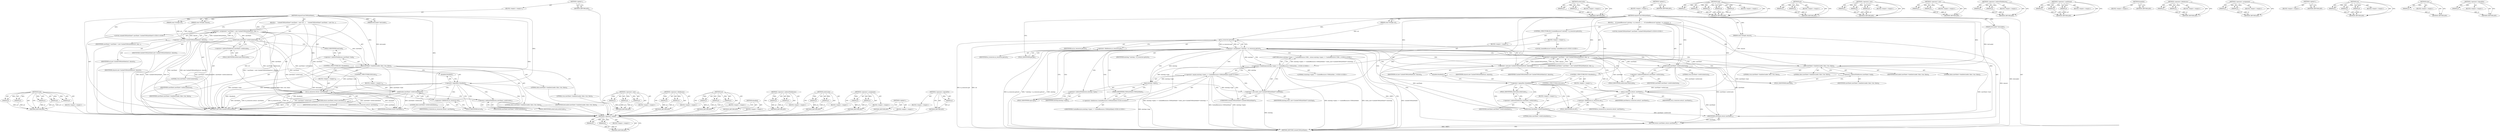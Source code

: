 digraph "&lt;operator&gt;.logicalNot" {
vulnerable_98 [label=<(METHOD,load)>];
vulnerable_99 [label=<(PARAM,p1)>];
vulnerable_100 [label=<(PARAM,p2)>];
vulnerable_101 [label=<(PARAM,p3)>];
vulnerable_102 [label=<(PARAM,p4)>];
vulnerable_103 [label=<(PARAM,p5)>];
vulnerable_104 [label=<(BLOCK,&lt;empty&gt;,&lt;empty&gt;)>];
vulnerable_105 [label=<(METHOD_RETURN,ANY)>];
vulnerable_6 [label=<(METHOD,&lt;global&gt;)<SUB>1</SUB>>];
vulnerable_7 [label=<(BLOCK,&lt;empty&gt;,&lt;empty&gt;)<SUB>1</SUB>>];
vulnerable_8 [label=<(METHOD,requestUserCSSStyleSheet)<SUB>1</SUB>>];
vulnerable_9 [label=<(PARAM,DocLoader* docLoader)<SUB>1</SUB>>];
vulnerable_10 [label=<(PARAM,const String&amp; url)<SUB>1</SUB>>];
vulnerable_11 [label=<(PARAM,const String&amp; charset)<SUB>1</SUB>>];
vulnerable_12 [label=<(BLOCK,{
     CachedCSSStyleSheet* userSheet = new Cac...,{
     CachedCSSStyleSheet* userSheet = new Cac...)<SUB>2</SUB>>];
vulnerable_13 [label="<(LOCAL,CachedCSSStyleSheet* userSheet: CachedCSSStyleSheet*)<SUB>3</SUB>>"];
vulnerable_14 [label=<(&lt;operator&gt;.assignment,* userSheet = new CachedCSSStyleSheet(url, char...)<SUB>3</SUB>>];
vulnerable_15 [label=<(IDENTIFIER,userSheet,* userSheet = new CachedCSSStyleSheet(url, char...)<SUB>3</SUB>>];
vulnerable_16 [label=<(&lt;operator&gt;.new,new CachedCSSStyleSheet(url, charset))<SUB>3</SUB>>];
vulnerable_17 [label=<(IDENTIFIER,CachedCSSStyleSheet,new CachedCSSStyleSheet(url, charset))<SUB>3</SUB>>];
vulnerable_18 [label=<(IDENTIFIER,url,new CachedCSSStyleSheet(url, charset))<SUB>3</SUB>>];
vulnerable_19 [label=<(IDENTIFIER,charset,new CachedCSSStyleSheet(url, charset))<SUB>3</SUB>>];
vulnerable_20 [label=<(setInCache,userSheet-&gt;setInCache(true))<SUB>5</SUB>>];
vulnerable_21 [label=<(&lt;operator&gt;.indirectFieldAccess,userSheet-&gt;setInCache)<SUB>5</SUB>>];
vulnerable_22 [label=<(IDENTIFIER,userSheet,userSheet-&gt;setInCache(true))<SUB>5</SUB>>];
vulnerable_23 [label=<(FIELD_IDENTIFIER,setInCache,setInCache)<SUB>5</SUB>>];
vulnerable_24 [label=<(LITERAL,true,userSheet-&gt;setInCache(true))<SUB>5</SUB>>];
vulnerable_25 [label=<(load,userSheet-&gt;load(docLoader, false, true, false))<SUB>6</SUB>>];
vulnerable_26 [label=<(&lt;operator&gt;.indirectFieldAccess,userSheet-&gt;load)<SUB>6</SUB>>];
vulnerable_27 [label=<(IDENTIFIER,userSheet,userSheet-&gt;load(docLoader, false, true, false))<SUB>6</SUB>>];
vulnerable_28 [label=<(FIELD_IDENTIFIER,load,load)<SUB>6</SUB>>];
vulnerable_29 [label=<(IDENTIFIER,docLoader,userSheet-&gt;load(docLoader, false, true, false))<SUB>6</SUB>>];
vulnerable_30 [label=<(LITERAL,false,userSheet-&gt;load(docLoader, false, true, false))<SUB>6</SUB>>];
vulnerable_31 [label=<(LITERAL,true,userSheet-&gt;load(docLoader, false, true, false))<SUB>6</SUB>>];
vulnerable_32 [label=<(LITERAL,false,userSheet-&gt;load(docLoader, false, true, false))<SUB>6</SUB>>];
vulnerable_33 [label=<(CONTROL_STRUCTURE,IF,if (!disabled()))<SUB>7</SUB>>];
vulnerable_34 [label=<(&lt;operator&gt;.logicalNot,!disabled())<SUB>7</SUB>>];
vulnerable_35 [label=<(disabled,disabled())<SUB>7</SUB>>];
vulnerable_36 [label=<(BLOCK,&lt;empty&gt;,&lt;empty&gt;)<SUB>8</SUB>>];
vulnerable_37 [label=<(set,m_resources.set(url, userSheet))<SUB>8</SUB>>];
vulnerable_38 [label=<(&lt;operator&gt;.fieldAccess,m_resources.set)<SUB>8</SUB>>];
vulnerable_39 [label=<(IDENTIFIER,m_resources,m_resources.set(url, userSheet))<SUB>8</SUB>>];
vulnerable_40 [label=<(FIELD_IDENTIFIER,set,set)<SUB>8</SUB>>];
vulnerable_41 [label=<(IDENTIFIER,url,m_resources.set(url, userSheet))<SUB>8</SUB>>];
vulnerable_42 [label=<(IDENTIFIER,userSheet,m_resources.set(url, userSheet))<SUB>8</SUB>>];
vulnerable_43 [label=<(CONTROL_STRUCTURE,ELSE,else)<SUB>10</SUB>>];
vulnerable_44 [label=<(BLOCK,&lt;empty&gt;,&lt;empty&gt;)<SUB>10</SUB>>];
vulnerable_45 [label=<(setInCache,userSheet-&gt;setInCache(false))<SUB>10</SUB>>];
vulnerable_46 [label=<(&lt;operator&gt;.indirectFieldAccess,userSheet-&gt;setInCache)<SUB>10</SUB>>];
vulnerable_47 [label=<(IDENTIFIER,userSheet,userSheet-&gt;setInCache(false))<SUB>10</SUB>>];
vulnerable_48 [label=<(FIELD_IDENTIFIER,setInCache,setInCache)<SUB>10</SUB>>];
vulnerable_49 [label=<(LITERAL,false,userSheet-&gt;setInCache(false))<SUB>10</SUB>>];
vulnerable_50 [label=<(RETURN,return userSheet;,return userSheet;)<SUB>12</SUB>>];
vulnerable_51 [label=<(IDENTIFIER,userSheet,return userSheet;)<SUB>12</SUB>>];
vulnerable_52 [label=<(METHOD_RETURN,CachedCSSStyleSheet)<SUB>1</SUB>>];
vulnerable_54 [label=<(METHOD_RETURN,ANY)<SUB>1</SUB>>];
vulnerable_82 [label=<(METHOD,&lt;operator&gt;.new)>];
vulnerable_83 [label=<(PARAM,p1)>];
vulnerable_84 [label=<(PARAM,p2)>];
vulnerable_85 [label=<(PARAM,p3)>];
vulnerable_86 [label=<(BLOCK,&lt;empty&gt;,&lt;empty&gt;)>];
vulnerable_87 [label=<(METHOD_RETURN,ANY)>];
vulnerable_119 [label=<(METHOD,&lt;operator&gt;.fieldAccess)>];
vulnerable_120 [label=<(PARAM,p1)>];
vulnerable_121 [label=<(PARAM,p2)>];
vulnerable_122 [label=<(BLOCK,&lt;empty&gt;,&lt;empty&gt;)>];
vulnerable_123 [label=<(METHOD_RETURN,ANY)>];
vulnerable_113 [label=<(METHOD,set)>];
vulnerable_114 [label=<(PARAM,p1)>];
vulnerable_115 [label=<(PARAM,p2)>];
vulnerable_116 [label=<(PARAM,p3)>];
vulnerable_117 [label=<(BLOCK,&lt;empty&gt;,&lt;empty&gt;)>];
vulnerable_118 [label=<(METHOD_RETURN,ANY)>];
vulnerable_110 [label=<(METHOD,disabled)>];
vulnerable_111 [label=<(BLOCK,&lt;empty&gt;,&lt;empty&gt;)>];
vulnerable_112 [label=<(METHOD_RETURN,ANY)>];
vulnerable_93 [label=<(METHOD,&lt;operator&gt;.indirectFieldAccess)>];
vulnerable_94 [label=<(PARAM,p1)>];
vulnerable_95 [label=<(PARAM,p2)>];
vulnerable_96 [label=<(BLOCK,&lt;empty&gt;,&lt;empty&gt;)>];
vulnerable_97 [label=<(METHOD_RETURN,ANY)>];
vulnerable_88 [label=<(METHOD,setInCache)>];
vulnerable_89 [label=<(PARAM,p1)>];
vulnerable_90 [label=<(PARAM,p2)>];
vulnerable_91 [label=<(BLOCK,&lt;empty&gt;,&lt;empty&gt;)>];
vulnerable_92 [label=<(METHOD_RETURN,ANY)>];
vulnerable_77 [label=<(METHOD,&lt;operator&gt;.assignment)>];
vulnerable_78 [label=<(PARAM,p1)>];
vulnerable_79 [label=<(PARAM,p2)>];
vulnerable_80 [label=<(BLOCK,&lt;empty&gt;,&lt;empty&gt;)>];
vulnerable_81 [label=<(METHOD_RETURN,ANY)>];
vulnerable_71 [label=<(METHOD,&lt;global&gt;)<SUB>1</SUB>>];
vulnerable_72 [label=<(BLOCK,&lt;empty&gt;,&lt;empty&gt;)>];
vulnerable_73 [label=<(METHOD_RETURN,ANY)>];
vulnerable_106 [label=<(METHOD,&lt;operator&gt;.logicalNot)>];
vulnerable_107 [label=<(PARAM,p1)>];
vulnerable_108 [label=<(BLOCK,&lt;empty&gt;,&lt;empty&gt;)>];
vulnerable_109 [label=<(METHOD_RETURN,ANY)>];
fixed_127 [label=<(METHOD,&lt;operator&gt;.equals)>];
fixed_128 [label=<(PARAM,p1)>];
fixed_129 [label=<(PARAM,p2)>];
fixed_130 [label=<(BLOCK,&lt;empty&gt;,&lt;empty&gt;)>];
fixed_131 [label=<(METHOD_RETURN,ANY)>];
fixed_152 [label=<(METHOD,setInCache)>];
fixed_153 [label=<(PARAM,p1)>];
fixed_154 [label=<(PARAM,p2)>];
fixed_155 [label=<(BLOCK,&lt;empty&gt;,&lt;empty&gt;)>];
fixed_156 [label=<(METHOD_RETURN,ANY)>];
fixed_6 [label=<(METHOD,&lt;global&gt;)<SUB>1</SUB>>];
fixed_7 [label=<(BLOCK,&lt;empty&gt;,&lt;empty&gt;)<SUB>1</SUB>>];
fixed_8 [label=<(METHOD,requestUserCSSStyleSheet)<SUB>1</SUB>>];
fixed_9 [label=<(PARAM,DocLoader* docLoader)<SUB>1</SUB>>];
fixed_10 [label=<(PARAM,const String&amp; url)<SUB>1</SUB>>];
fixed_11 [label=<(PARAM,const String&amp; charset)<SUB>1</SUB>>];
fixed_12 [label=<(BLOCK,{
    if (CachedResource* existing = m_resource...,{
    if (CachedResource* existing = m_resource...)<SUB>2</SUB>>];
fixed_13 [label=<(CONTROL_STRUCTURE,IF,if (CachedResource* existing = m_resources.get(url)))<SUB>3</SUB>>];
fixed_14 [label=<(BLOCK,&lt;empty&gt;,&lt;empty&gt;)<SUB>3</SUB>>];
fixed_15 [label="<(LOCAL,CachedResource* existing: CachedResource*)<SUB>3</SUB>>"];
fixed_16 [label=<(&lt;operator&gt;.assignment,* existing = m_resources.get(url))<SUB>3</SUB>>];
fixed_17 [label=<(IDENTIFIER,existing,* existing = m_resources.get(url))<SUB>3</SUB>>];
fixed_18 [label=<(get,m_resources.get(url))<SUB>3</SUB>>];
fixed_19 [label=<(&lt;operator&gt;.fieldAccess,m_resources.get)<SUB>3</SUB>>];
fixed_20 [label=<(IDENTIFIER,m_resources,m_resources.get(url))<SUB>3</SUB>>];
fixed_21 [label=<(FIELD_IDENTIFIER,get,get)<SUB>3</SUB>>];
fixed_22 [label=<(IDENTIFIER,url,m_resources.get(url))<SUB>3</SUB>>];
fixed_23 [label=<(BLOCK,&lt;empty&gt;,&lt;empty&gt;)<SUB>4</SUB>>];
fixed_24 [label="<(RETURN,return existing-&gt;type() == CachedResource::CSSS...,return existing-&gt;type() == CachedResource::CSSS...)<SUB>4</SUB>>"];
fixed_25 [label="<(&lt;operator&gt;.conditional,existing-&gt;type() == CachedResource::CSSStyleShe...)<SUB>4</SUB>>"];
fixed_26 [label="<(&lt;operator&gt;.equals,existing-&gt;type() == CachedResource::CSSStyleSheet)<SUB>4</SUB>>"];
fixed_27 [label=<(type,existing-&gt;type())<SUB>4</SUB>>];
fixed_28 [label=<(&lt;operator&gt;.indirectFieldAccess,existing-&gt;type)<SUB>4</SUB>>];
fixed_29 [label=<(IDENTIFIER,existing,existing-&gt;type())<SUB>4</SUB>>];
fixed_30 [label=<(FIELD_IDENTIFIER,type,type)<SUB>4</SUB>>];
fixed_31 [label="<(&lt;operator&gt;.fieldAccess,CachedResource::CSSStyleSheet)<SUB>4</SUB>>"];
fixed_32 [label="<(IDENTIFIER,CachedResource,existing-&gt;type() == CachedResource::CSSStyleSheet)<SUB>4</SUB>>"];
fixed_33 [label=<(FIELD_IDENTIFIER,CSSStyleSheet,CSSStyleSheet)<SUB>4</SUB>>];
fixed_34 [label=<(&lt;operator&gt;.cast,static_cast&lt;CachedCSSStyleSheet*&gt;(existing))<SUB>4</SUB>>];
fixed_35 [label=<(UNKNOWN,CachedCSSStyleSheet*,CachedCSSStyleSheet*)<SUB>4</SUB>>];
fixed_36 [label=<(IDENTIFIER,existing,static_cast&lt;CachedCSSStyleSheet*&gt;(existing))<SUB>4</SUB>>];
fixed_37 [label="<(LITERAL,0,existing-&gt;type() == CachedResource::CSSStyleShe...)<SUB>4</SUB>>"];
fixed_38 [label="<(LOCAL,CachedCSSStyleSheet* userSheet: CachedCSSStyleSheet*)<SUB>6</SUB>>"];
fixed_39 [label=<(&lt;operator&gt;.assignment,* userSheet = new CachedCSSStyleSheet(url, char...)<SUB>6</SUB>>];
fixed_40 [label=<(IDENTIFIER,userSheet,* userSheet = new CachedCSSStyleSheet(url, char...)<SUB>6</SUB>>];
fixed_41 [label=<(&lt;operator&gt;.new,new CachedCSSStyleSheet(url, charset))<SUB>6</SUB>>];
fixed_42 [label=<(IDENTIFIER,CachedCSSStyleSheet,new CachedCSSStyleSheet(url, charset))<SUB>6</SUB>>];
fixed_43 [label=<(IDENTIFIER,url,new CachedCSSStyleSheet(url, charset))<SUB>6</SUB>>];
fixed_44 [label=<(IDENTIFIER,charset,new CachedCSSStyleSheet(url, charset))<SUB>6</SUB>>];
fixed_45 [label=<(setInCache,userSheet-&gt;setInCache(true))<SUB>8</SUB>>];
fixed_46 [label=<(&lt;operator&gt;.indirectFieldAccess,userSheet-&gt;setInCache)<SUB>8</SUB>>];
fixed_47 [label=<(IDENTIFIER,userSheet,userSheet-&gt;setInCache(true))<SUB>8</SUB>>];
fixed_48 [label=<(FIELD_IDENTIFIER,setInCache,setInCache)<SUB>8</SUB>>];
fixed_49 [label=<(LITERAL,true,userSheet-&gt;setInCache(true))<SUB>8</SUB>>];
fixed_50 [label=<(load,userSheet-&gt;load(docLoader, false, true, false))<SUB>9</SUB>>];
fixed_51 [label=<(&lt;operator&gt;.indirectFieldAccess,userSheet-&gt;load)<SUB>9</SUB>>];
fixed_52 [label=<(IDENTIFIER,userSheet,userSheet-&gt;load(docLoader, false, true, false))<SUB>9</SUB>>];
fixed_53 [label=<(FIELD_IDENTIFIER,load,load)<SUB>9</SUB>>];
fixed_54 [label=<(IDENTIFIER,docLoader,userSheet-&gt;load(docLoader, false, true, false))<SUB>9</SUB>>];
fixed_55 [label=<(LITERAL,false,userSheet-&gt;load(docLoader, false, true, false))<SUB>9</SUB>>];
fixed_56 [label=<(LITERAL,true,userSheet-&gt;load(docLoader, false, true, false))<SUB>9</SUB>>];
fixed_57 [label=<(LITERAL,false,userSheet-&gt;load(docLoader, false, true, false))<SUB>9</SUB>>];
fixed_58 [label=<(CONTROL_STRUCTURE,IF,if (!disabled()))<SUB>10</SUB>>];
fixed_59 [label=<(&lt;operator&gt;.logicalNot,!disabled())<SUB>10</SUB>>];
fixed_60 [label=<(disabled,disabled())<SUB>10</SUB>>];
fixed_61 [label=<(BLOCK,&lt;empty&gt;,&lt;empty&gt;)<SUB>11</SUB>>];
fixed_62 [label=<(set,m_resources.set(url, userSheet))<SUB>11</SUB>>];
fixed_63 [label=<(&lt;operator&gt;.fieldAccess,m_resources.set)<SUB>11</SUB>>];
fixed_64 [label=<(IDENTIFIER,m_resources,m_resources.set(url, userSheet))<SUB>11</SUB>>];
fixed_65 [label=<(FIELD_IDENTIFIER,set,set)<SUB>11</SUB>>];
fixed_66 [label=<(IDENTIFIER,url,m_resources.set(url, userSheet))<SUB>11</SUB>>];
fixed_67 [label=<(IDENTIFIER,userSheet,m_resources.set(url, userSheet))<SUB>11</SUB>>];
fixed_68 [label=<(CONTROL_STRUCTURE,ELSE,else)<SUB>13</SUB>>];
fixed_69 [label=<(BLOCK,&lt;empty&gt;,&lt;empty&gt;)<SUB>13</SUB>>];
fixed_70 [label=<(setInCache,userSheet-&gt;setInCache(false))<SUB>13</SUB>>];
fixed_71 [label=<(&lt;operator&gt;.indirectFieldAccess,userSheet-&gt;setInCache)<SUB>13</SUB>>];
fixed_72 [label=<(IDENTIFIER,userSheet,userSheet-&gt;setInCache(false))<SUB>13</SUB>>];
fixed_73 [label=<(FIELD_IDENTIFIER,setInCache,setInCache)<SUB>13</SUB>>];
fixed_74 [label=<(LITERAL,false,userSheet-&gt;setInCache(false))<SUB>13</SUB>>];
fixed_75 [label=<(RETURN,return userSheet;,return userSheet;)<SUB>15</SUB>>];
fixed_76 [label=<(IDENTIFIER,userSheet,return userSheet;)<SUB>15</SUB>>];
fixed_77 [label=<(METHOD_RETURN,CachedCSSStyleSheet)<SUB>1</SUB>>];
fixed_79 [label=<(METHOD_RETURN,ANY)<SUB>1</SUB>>];
fixed_157 [label=<(METHOD,load)>];
fixed_158 [label=<(PARAM,p1)>];
fixed_159 [label=<(PARAM,p2)>];
fixed_160 [label=<(PARAM,p3)>];
fixed_161 [label=<(PARAM,p4)>];
fixed_162 [label=<(PARAM,p5)>];
fixed_163 [label=<(BLOCK,&lt;empty&gt;,&lt;empty&gt;)>];
fixed_164 [label=<(METHOD_RETURN,ANY)>];
fixed_111 [label=<(METHOD,get)>];
fixed_112 [label=<(PARAM,p1)>];
fixed_113 [label=<(PARAM,p2)>];
fixed_114 [label=<(BLOCK,&lt;empty&gt;,&lt;empty&gt;)>];
fixed_115 [label=<(METHOD_RETURN,ANY)>];
fixed_146 [label=<(METHOD,&lt;operator&gt;.new)>];
fixed_147 [label=<(PARAM,p1)>];
fixed_148 [label=<(PARAM,p2)>];
fixed_149 [label=<(PARAM,p3)>];
fixed_150 [label=<(BLOCK,&lt;empty&gt;,&lt;empty&gt;)>];
fixed_151 [label=<(METHOD_RETURN,ANY)>];
fixed_141 [label=<(METHOD,&lt;operator&gt;.cast)>];
fixed_142 [label=<(PARAM,p1)>];
fixed_143 [label=<(PARAM,p2)>];
fixed_144 [label=<(BLOCK,&lt;empty&gt;,&lt;empty&gt;)>];
fixed_145 [label=<(METHOD_RETURN,ANY)>];
fixed_136 [label=<(METHOD,&lt;operator&gt;.indirectFieldAccess)>];
fixed_137 [label=<(PARAM,p1)>];
fixed_138 [label=<(PARAM,p2)>];
fixed_139 [label=<(BLOCK,&lt;empty&gt;,&lt;empty&gt;)>];
fixed_140 [label=<(METHOD_RETURN,ANY)>];
fixed_121 [label=<(METHOD,&lt;operator&gt;.conditional)>];
fixed_122 [label=<(PARAM,p1)>];
fixed_123 [label=<(PARAM,p2)>];
fixed_124 [label=<(PARAM,p3)>];
fixed_125 [label=<(BLOCK,&lt;empty&gt;,&lt;empty&gt;)>];
fixed_126 [label=<(METHOD_RETURN,ANY)>];
fixed_169 [label=<(METHOD,disabled)>];
fixed_170 [label=<(BLOCK,&lt;empty&gt;,&lt;empty&gt;)>];
fixed_171 [label=<(METHOD_RETURN,ANY)>];
fixed_116 [label=<(METHOD,&lt;operator&gt;.fieldAccess)>];
fixed_117 [label=<(PARAM,p1)>];
fixed_118 [label=<(PARAM,p2)>];
fixed_119 [label=<(BLOCK,&lt;empty&gt;,&lt;empty&gt;)>];
fixed_120 [label=<(METHOD_RETURN,ANY)>];
fixed_106 [label=<(METHOD,&lt;operator&gt;.assignment)>];
fixed_107 [label=<(PARAM,p1)>];
fixed_108 [label=<(PARAM,p2)>];
fixed_109 [label=<(BLOCK,&lt;empty&gt;,&lt;empty&gt;)>];
fixed_110 [label=<(METHOD_RETURN,ANY)>];
fixed_100 [label=<(METHOD,&lt;global&gt;)<SUB>1</SUB>>];
fixed_101 [label=<(BLOCK,&lt;empty&gt;,&lt;empty&gt;)>];
fixed_102 [label=<(METHOD_RETURN,ANY)>];
fixed_172 [label=<(METHOD,set)>];
fixed_173 [label=<(PARAM,p1)>];
fixed_174 [label=<(PARAM,p2)>];
fixed_175 [label=<(PARAM,p3)>];
fixed_176 [label=<(BLOCK,&lt;empty&gt;,&lt;empty&gt;)>];
fixed_177 [label=<(METHOD_RETURN,ANY)>];
fixed_132 [label=<(METHOD,type)>];
fixed_133 [label=<(PARAM,p1)>];
fixed_134 [label=<(BLOCK,&lt;empty&gt;,&lt;empty&gt;)>];
fixed_135 [label=<(METHOD_RETURN,ANY)>];
fixed_165 [label=<(METHOD,&lt;operator&gt;.logicalNot)>];
fixed_166 [label=<(PARAM,p1)>];
fixed_167 [label=<(BLOCK,&lt;empty&gt;,&lt;empty&gt;)>];
fixed_168 [label=<(METHOD_RETURN,ANY)>];
vulnerable_98 -> vulnerable_99  [key=0, label="AST: "];
vulnerable_98 -> vulnerable_99  [key=1, label="DDG: "];
vulnerable_98 -> vulnerable_104  [key=0, label="AST: "];
vulnerable_98 -> vulnerable_100  [key=0, label="AST: "];
vulnerable_98 -> vulnerable_100  [key=1, label="DDG: "];
vulnerable_98 -> vulnerable_105  [key=0, label="AST: "];
vulnerable_98 -> vulnerable_105  [key=1, label="CFG: "];
vulnerable_98 -> vulnerable_101  [key=0, label="AST: "];
vulnerable_98 -> vulnerable_101  [key=1, label="DDG: "];
vulnerable_98 -> vulnerable_102  [key=0, label="AST: "];
vulnerable_98 -> vulnerable_102  [key=1, label="DDG: "];
vulnerable_98 -> vulnerable_103  [key=0, label="AST: "];
vulnerable_98 -> vulnerable_103  [key=1, label="DDG: "];
vulnerable_99 -> vulnerable_105  [key=0, label="DDG: p1"];
vulnerable_100 -> vulnerable_105  [key=0, label="DDG: p2"];
vulnerable_101 -> vulnerable_105  [key=0, label="DDG: p3"];
vulnerable_102 -> vulnerable_105  [key=0, label="DDG: p4"];
vulnerable_103 -> vulnerable_105  [key=0, label="DDG: p5"];
vulnerable_104 -> fixed_127  [key=0];
vulnerable_105 -> fixed_127  [key=0];
vulnerable_6 -> vulnerable_7  [key=0, label="AST: "];
vulnerable_6 -> vulnerable_54  [key=0, label="AST: "];
vulnerable_6 -> vulnerable_54  [key=1, label="CFG: "];
vulnerable_7 -> vulnerable_8  [key=0, label="AST: "];
vulnerable_8 -> vulnerable_9  [key=0, label="AST: "];
vulnerable_8 -> vulnerable_9  [key=1, label="DDG: "];
vulnerable_8 -> vulnerable_10  [key=0, label="AST: "];
vulnerable_8 -> vulnerable_10  [key=1, label="DDG: "];
vulnerable_8 -> vulnerable_11  [key=0, label="AST: "];
vulnerable_8 -> vulnerable_11  [key=1, label="DDG: "];
vulnerable_8 -> vulnerable_12  [key=0, label="AST: "];
vulnerable_8 -> vulnerable_52  [key=0, label="AST: "];
vulnerable_8 -> vulnerable_16  [key=0, label="CFG: "];
vulnerable_8 -> vulnerable_16  [key=1, label="DDG: "];
vulnerable_8 -> vulnerable_20  [key=0, label="DDG: "];
vulnerable_8 -> vulnerable_25  [key=0, label="DDG: "];
vulnerable_8 -> vulnerable_51  [key=0, label="DDG: "];
vulnerable_8 -> vulnerable_34  [key=0, label="DDG: "];
vulnerable_8 -> vulnerable_37  [key=0, label="DDG: "];
vulnerable_8 -> vulnerable_45  [key=0, label="DDG: "];
vulnerable_9 -> vulnerable_25  [key=0, label="DDG: docLoader"];
vulnerable_10 -> vulnerable_16  [key=0, label="DDG: url"];
vulnerable_11 -> vulnerable_16  [key=0, label="DDG: charset"];
vulnerable_12 -> vulnerable_13  [key=0, label="AST: "];
vulnerable_12 -> vulnerable_14  [key=0, label="AST: "];
vulnerable_12 -> vulnerable_20  [key=0, label="AST: "];
vulnerable_12 -> vulnerable_25  [key=0, label="AST: "];
vulnerable_12 -> vulnerable_33  [key=0, label="AST: "];
vulnerable_12 -> vulnerable_50  [key=0, label="AST: "];
vulnerable_13 -> fixed_127  [key=0];
vulnerable_14 -> vulnerable_15  [key=0, label="AST: "];
vulnerable_14 -> vulnerable_16  [key=0, label="AST: "];
vulnerable_14 -> vulnerable_23  [key=0, label="CFG: "];
vulnerable_14 -> vulnerable_52  [key=0, label="DDG: userSheet"];
vulnerable_14 -> vulnerable_52  [key=1, label="DDG: new CachedCSSStyleSheet(url, charset)"];
vulnerable_14 -> vulnerable_52  [key=2, label="DDG: * userSheet = new CachedCSSStyleSheet(url, charset)"];
vulnerable_14 -> vulnerable_20  [key=0, label="DDG: userSheet"];
vulnerable_14 -> vulnerable_25  [key=0, label="DDG: userSheet"];
vulnerable_14 -> vulnerable_51  [key=0, label="DDG: userSheet"];
vulnerable_14 -> vulnerable_37  [key=0, label="DDG: userSheet"];
vulnerable_14 -> vulnerable_45  [key=0, label="DDG: userSheet"];
vulnerable_15 -> fixed_127  [key=0];
vulnerable_16 -> vulnerable_17  [key=0, label="AST: "];
vulnerable_16 -> vulnerable_18  [key=0, label="AST: "];
vulnerable_16 -> vulnerable_19  [key=0, label="AST: "];
vulnerable_16 -> vulnerable_14  [key=0, label="CFG: "];
vulnerable_16 -> vulnerable_14  [key=1, label="DDG: CachedCSSStyleSheet"];
vulnerable_16 -> vulnerable_14  [key=2, label="DDG: url"];
vulnerable_16 -> vulnerable_14  [key=3, label="DDG: charset"];
vulnerable_16 -> vulnerable_52  [key=0, label="DDG: url"];
vulnerable_16 -> vulnerable_52  [key=1, label="DDG: charset"];
vulnerable_16 -> vulnerable_52  [key=2, label="DDG: CachedCSSStyleSheet"];
vulnerable_16 -> vulnerable_37  [key=0, label="DDG: url"];
vulnerable_17 -> fixed_127  [key=0];
vulnerable_18 -> fixed_127  [key=0];
vulnerable_19 -> fixed_127  [key=0];
vulnerable_20 -> vulnerable_21  [key=0, label="AST: "];
vulnerable_20 -> vulnerable_24  [key=0, label="AST: "];
vulnerable_20 -> vulnerable_28  [key=0, label="CFG: "];
vulnerable_20 -> vulnerable_52  [key=0, label="DDG: userSheet-&gt;setInCache"];
vulnerable_20 -> vulnerable_52  [key=1, label="DDG: userSheet-&gt;setInCache(true)"];
vulnerable_20 -> vulnerable_51  [key=0, label="DDG: userSheet-&gt;setInCache"];
vulnerable_20 -> vulnerable_37  [key=0, label="DDG: userSheet-&gt;setInCache"];
vulnerable_20 -> vulnerable_45  [key=0, label="DDG: userSheet-&gt;setInCache"];
vulnerable_21 -> vulnerable_22  [key=0, label="AST: "];
vulnerable_21 -> vulnerable_23  [key=0, label="AST: "];
vulnerable_21 -> vulnerable_20  [key=0, label="CFG: "];
vulnerable_22 -> fixed_127  [key=0];
vulnerable_23 -> vulnerable_21  [key=0, label="CFG: "];
vulnerable_24 -> fixed_127  [key=0];
vulnerable_25 -> vulnerable_26  [key=0, label="AST: "];
vulnerable_25 -> vulnerable_29  [key=0, label="AST: "];
vulnerable_25 -> vulnerable_30  [key=0, label="AST: "];
vulnerable_25 -> vulnerable_31  [key=0, label="AST: "];
vulnerable_25 -> vulnerable_32  [key=0, label="AST: "];
vulnerable_25 -> vulnerable_35  [key=0, label="CFG: "];
vulnerable_25 -> vulnerable_52  [key=0, label="DDG: userSheet-&gt;load"];
vulnerable_25 -> vulnerable_52  [key=1, label="DDG: docLoader"];
vulnerable_25 -> vulnerable_52  [key=2, label="DDG: userSheet-&gt;load(docLoader, false, true, false)"];
vulnerable_25 -> vulnerable_51  [key=0, label="DDG: userSheet-&gt;load"];
vulnerable_25 -> vulnerable_37  [key=0, label="DDG: userSheet-&gt;load"];
vulnerable_26 -> vulnerable_27  [key=0, label="AST: "];
vulnerable_26 -> vulnerable_28  [key=0, label="AST: "];
vulnerable_26 -> vulnerable_25  [key=0, label="CFG: "];
vulnerable_27 -> fixed_127  [key=0];
vulnerable_28 -> vulnerable_26  [key=0, label="CFG: "];
vulnerable_29 -> fixed_127  [key=0];
vulnerable_30 -> fixed_127  [key=0];
vulnerable_31 -> fixed_127  [key=0];
vulnerable_32 -> fixed_127  [key=0];
vulnerable_33 -> vulnerable_34  [key=0, label="AST: "];
vulnerable_33 -> vulnerable_36  [key=0, label="AST: "];
vulnerable_33 -> vulnerable_43  [key=0, label="AST: "];
vulnerable_34 -> vulnerable_35  [key=0, label="AST: "];
vulnerable_34 -> vulnerable_40  [key=0, label="CFG: "];
vulnerable_34 -> vulnerable_40  [key=1, label="CDG: "];
vulnerable_34 -> vulnerable_48  [key=0, label="CFG: "];
vulnerable_34 -> vulnerable_48  [key=1, label="CDG: "];
vulnerable_34 -> vulnerable_52  [key=0, label="DDG: disabled()"];
vulnerable_34 -> vulnerable_52  [key=1, label="DDG: !disabled()"];
vulnerable_34 -> vulnerable_38  [key=0, label="CDG: "];
vulnerable_34 -> vulnerable_45  [key=0, label="CDG: "];
vulnerable_34 -> vulnerable_37  [key=0, label="CDG: "];
vulnerable_34 -> vulnerable_46  [key=0, label="CDG: "];
vulnerable_35 -> vulnerable_34  [key=0, label="CFG: "];
vulnerable_36 -> vulnerable_37  [key=0, label="AST: "];
vulnerable_37 -> vulnerable_38  [key=0, label="AST: "];
vulnerable_37 -> vulnerable_41  [key=0, label="AST: "];
vulnerable_37 -> vulnerable_42  [key=0, label="AST: "];
vulnerable_37 -> vulnerable_50  [key=0, label="CFG: "];
vulnerable_37 -> vulnerable_52  [key=0, label="DDG: m_resources.set"];
vulnerable_37 -> vulnerable_52  [key=1, label="DDG: url"];
vulnerable_37 -> vulnerable_52  [key=2, label="DDG: userSheet"];
vulnerable_37 -> vulnerable_52  [key=3, label="DDG: m_resources.set(url, userSheet)"];
vulnerable_37 -> vulnerable_51  [key=0, label="DDG: userSheet"];
vulnerable_38 -> vulnerable_39  [key=0, label="AST: "];
vulnerable_38 -> vulnerable_40  [key=0, label="AST: "];
vulnerable_38 -> vulnerable_37  [key=0, label="CFG: "];
vulnerable_39 -> fixed_127  [key=0];
vulnerable_40 -> vulnerable_38  [key=0, label="CFG: "];
vulnerable_41 -> fixed_127  [key=0];
vulnerable_42 -> fixed_127  [key=0];
vulnerable_43 -> vulnerable_44  [key=0, label="AST: "];
vulnerable_44 -> vulnerable_45  [key=0, label="AST: "];
vulnerable_45 -> vulnerable_46  [key=0, label="AST: "];
vulnerable_45 -> vulnerable_49  [key=0, label="AST: "];
vulnerable_45 -> vulnerable_50  [key=0, label="CFG: "];
vulnerable_45 -> vulnerable_52  [key=0, label="DDG: userSheet-&gt;setInCache"];
vulnerable_45 -> vulnerable_52  [key=1, label="DDG: userSheet-&gt;setInCache(false)"];
vulnerable_45 -> vulnerable_51  [key=0, label="DDG: userSheet-&gt;setInCache"];
vulnerable_46 -> vulnerable_47  [key=0, label="AST: "];
vulnerable_46 -> vulnerable_48  [key=0, label="AST: "];
vulnerable_46 -> vulnerable_45  [key=0, label="CFG: "];
vulnerable_47 -> fixed_127  [key=0];
vulnerable_48 -> vulnerable_46  [key=0, label="CFG: "];
vulnerable_49 -> fixed_127  [key=0];
vulnerable_50 -> vulnerable_51  [key=0, label="AST: "];
vulnerable_50 -> vulnerable_52  [key=0, label="CFG: "];
vulnerable_50 -> vulnerable_52  [key=1, label="DDG: &lt;RET&gt;"];
vulnerable_51 -> vulnerable_50  [key=0, label="DDG: userSheet"];
vulnerable_52 -> fixed_127  [key=0];
vulnerable_54 -> fixed_127  [key=0];
vulnerable_82 -> vulnerable_83  [key=0, label="AST: "];
vulnerable_82 -> vulnerable_83  [key=1, label="DDG: "];
vulnerable_82 -> vulnerable_86  [key=0, label="AST: "];
vulnerable_82 -> vulnerable_84  [key=0, label="AST: "];
vulnerable_82 -> vulnerable_84  [key=1, label="DDG: "];
vulnerable_82 -> vulnerable_87  [key=0, label="AST: "];
vulnerable_82 -> vulnerable_87  [key=1, label="CFG: "];
vulnerable_82 -> vulnerable_85  [key=0, label="AST: "];
vulnerable_82 -> vulnerable_85  [key=1, label="DDG: "];
vulnerable_83 -> vulnerable_87  [key=0, label="DDG: p1"];
vulnerable_84 -> vulnerable_87  [key=0, label="DDG: p2"];
vulnerable_85 -> vulnerable_87  [key=0, label="DDG: p3"];
vulnerable_86 -> fixed_127  [key=0];
vulnerable_87 -> fixed_127  [key=0];
vulnerable_119 -> vulnerable_120  [key=0, label="AST: "];
vulnerable_119 -> vulnerable_120  [key=1, label="DDG: "];
vulnerable_119 -> vulnerable_122  [key=0, label="AST: "];
vulnerable_119 -> vulnerable_121  [key=0, label="AST: "];
vulnerable_119 -> vulnerable_121  [key=1, label="DDG: "];
vulnerable_119 -> vulnerable_123  [key=0, label="AST: "];
vulnerable_119 -> vulnerable_123  [key=1, label="CFG: "];
vulnerable_120 -> vulnerable_123  [key=0, label="DDG: p1"];
vulnerable_121 -> vulnerable_123  [key=0, label="DDG: p2"];
vulnerable_122 -> fixed_127  [key=0];
vulnerable_123 -> fixed_127  [key=0];
vulnerable_113 -> vulnerable_114  [key=0, label="AST: "];
vulnerable_113 -> vulnerable_114  [key=1, label="DDG: "];
vulnerable_113 -> vulnerable_117  [key=0, label="AST: "];
vulnerable_113 -> vulnerable_115  [key=0, label="AST: "];
vulnerable_113 -> vulnerable_115  [key=1, label="DDG: "];
vulnerable_113 -> vulnerable_118  [key=0, label="AST: "];
vulnerable_113 -> vulnerable_118  [key=1, label="CFG: "];
vulnerable_113 -> vulnerable_116  [key=0, label="AST: "];
vulnerable_113 -> vulnerable_116  [key=1, label="DDG: "];
vulnerable_114 -> vulnerable_118  [key=0, label="DDG: p1"];
vulnerable_115 -> vulnerable_118  [key=0, label="DDG: p2"];
vulnerable_116 -> vulnerable_118  [key=0, label="DDG: p3"];
vulnerable_117 -> fixed_127  [key=0];
vulnerable_118 -> fixed_127  [key=0];
vulnerable_110 -> vulnerable_111  [key=0, label="AST: "];
vulnerable_110 -> vulnerable_112  [key=0, label="AST: "];
vulnerable_110 -> vulnerable_112  [key=1, label="CFG: "];
vulnerable_111 -> fixed_127  [key=0];
vulnerable_112 -> fixed_127  [key=0];
vulnerable_93 -> vulnerable_94  [key=0, label="AST: "];
vulnerable_93 -> vulnerable_94  [key=1, label="DDG: "];
vulnerable_93 -> vulnerable_96  [key=0, label="AST: "];
vulnerable_93 -> vulnerable_95  [key=0, label="AST: "];
vulnerable_93 -> vulnerable_95  [key=1, label="DDG: "];
vulnerable_93 -> vulnerable_97  [key=0, label="AST: "];
vulnerable_93 -> vulnerable_97  [key=1, label="CFG: "];
vulnerable_94 -> vulnerable_97  [key=0, label="DDG: p1"];
vulnerable_95 -> vulnerable_97  [key=0, label="DDG: p2"];
vulnerable_96 -> fixed_127  [key=0];
vulnerable_97 -> fixed_127  [key=0];
vulnerable_88 -> vulnerable_89  [key=0, label="AST: "];
vulnerable_88 -> vulnerable_89  [key=1, label="DDG: "];
vulnerable_88 -> vulnerable_91  [key=0, label="AST: "];
vulnerable_88 -> vulnerable_90  [key=0, label="AST: "];
vulnerable_88 -> vulnerable_90  [key=1, label="DDG: "];
vulnerable_88 -> vulnerable_92  [key=0, label="AST: "];
vulnerable_88 -> vulnerable_92  [key=1, label="CFG: "];
vulnerable_89 -> vulnerable_92  [key=0, label="DDG: p1"];
vulnerable_90 -> vulnerable_92  [key=0, label="DDG: p2"];
vulnerable_91 -> fixed_127  [key=0];
vulnerable_92 -> fixed_127  [key=0];
vulnerable_77 -> vulnerable_78  [key=0, label="AST: "];
vulnerable_77 -> vulnerable_78  [key=1, label="DDG: "];
vulnerable_77 -> vulnerable_80  [key=0, label="AST: "];
vulnerable_77 -> vulnerable_79  [key=0, label="AST: "];
vulnerable_77 -> vulnerable_79  [key=1, label="DDG: "];
vulnerable_77 -> vulnerable_81  [key=0, label="AST: "];
vulnerable_77 -> vulnerable_81  [key=1, label="CFG: "];
vulnerable_78 -> vulnerable_81  [key=0, label="DDG: p1"];
vulnerable_79 -> vulnerable_81  [key=0, label="DDG: p2"];
vulnerable_80 -> fixed_127  [key=0];
vulnerable_81 -> fixed_127  [key=0];
vulnerable_71 -> vulnerable_72  [key=0, label="AST: "];
vulnerable_71 -> vulnerable_73  [key=0, label="AST: "];
vulnerable_71 -> vulnerable_73  [key=1, label="CFG: "];
vulnerable_72 -> fixed_127  [key=0];
vulnerable_73 -> fixed_127  [key=0];
vulnerable_106 -> vulnerable_107  [key=0, label="AST: "];
vulnerable_106 -> vulnerable_107  [key=1, label="DDG: "];
vulnerable_106 -> vulnerable_108  [key=0, label="AST: "];
vulnerable_106 -> vulnerable_109  [key=0, label="AST: "];
vulnerable_106 -> vulnerable_109  [key=1, label="CFG: "];
vulnerable_107 -> vulnerable_109  [key=0, label="DDG: p1"];
vulnerable_108 -> fixed_127  [key=0];
vulnerable_109 -> fixed_127  [key=0];
fixed_127 -> fixed_128  [key=0, label="AST: "];
fixed_127 -> fixed_128  [key=1, label="DDG: "];
fixed_127 -> fixed_130  [key=0, label="AST: "];
fixed_127 -> fixed_129  [key=0, label="AST: "];
fixed_127 -> fixed_129  [key=1, label="DDG: "];
fixed_127 -> fixed_131  [key=0, label="AST: "];
fixed_127 -> fixed_131  [key=1, label="CFG: "];
fixed_128 -> fixed_131  [key=0, label="DDG: p1"];
fixed_129 -> fixed_131  [key=0, label="DDG: p2"];
fixed_152 -> fixed_153  [key=0, label="AST: "];
fixed_152 -> fixed_153  [key=1, label="DDG: "];
fixed_152 -> fixed_155  [key=0, label="AST: "];
fixed_152 -> fixed_154  [key=0, label="AST: "];
fixed_152 -> fixed_154  [key=1, label="DDG: "];
fixed_152 -> fixed_156  [key=0, label="AST: "];
fixed_152 -> fixed_156  [key=1, label="CFG: "];
fixed_153 -> fixed_156  [key=0, label="DDG: p1"];
fixed_154 -> fixed_156  [key=0, label="DDG: p2"];
fixed_6 -> fixed_7  [key=0, label="AST: "];
fixed_6 -> fixed_79  [key=0, label="AST: "];
fixed_6 -> fixed_79  [key=1, label="CFG: "];
fixed_7 -> fixed_8  [key=0, label="AST: "];
fixed_8 -> fixed_9  [key=0, label="AST: "];
fixed_8 -> fixed_9  [key=1, label="DDG: "];
fixed_8 -> fixed_10  [key=0, label="AST: "];
fixed_8 -> fixed_10  [key=1, label="DDG: "];
fixed_8 -> fixed_11  [key=0, label="AST: "];
fixed_8 -> fixed_11  [key=1, label="DDG: "];
fixed_8 -> fixed_12  [key=0, label="AST: "];
fixed_8 -> fixed_77  [key=0, label="AST: "];
fixed_8 -> fixed_21  [key=0, label="CFG: "];
fixed_8 -> fixed_45  [key=0, label="DDG: "];
fixed_8 -> fixed_50  [key=0, label="DDG: "];
fixed_8 -> fixed_76  [key=0, label="DDG: "];
fixed_8 -> fixed_41  [key=0, label="DDG: "];
fixed_8 -> fixed_59  [key=0, label="DDG: "];
fixed_8 -> fixed_25  [key=0, label="DDG: "];
fixed_8 -> fixed_62  [key=0, label="DDG: "];
fixed_8 -> fixed_18  [key=0, label="DDG: "];
fixed_8 -> fixed_70  [key=0, label="DDG: "];
fixed_8 -> fixed_34  [key=0, label="DDG: "];
fixed_9 -> fixed_77  [key=0, label="DDG: docLoader"];
fixed_9 -> fixed_50  [key=0, label="DDG: docLoader"];
fixed_10 -> fixed_18  [key=0, label="DDG: url"];
fixed_11 -> fixed_77  [key=0, label="DDG: charset"];
fixed_11 -> fixed_41  [key=0, label="DDG: charset"];
fixed_12 -> fixed_13  [key=0, label="AST: "];
fixed_12 -> fixed_38  [key=0, label="AST: "];
fixed_12 -> fixed_39  [key=0, label="AST: "];
fixed_12 -> fixed_45  [key=0, label="AST: "];
fixed_12 -> fixed_50  [key=0, label="AST: "];
fixed_12 -> fixed_58  [key=0, label="AST: "];
fixed_12 -> fixed_75  [key=0, label="AST: "];
fixed_13 -> fixed_14  [key=0, label="AST: "];
fixed_13 -> fixed_23  [key=0, label="AST: "];
fixed_14 -> fixed_15  [key=0, label="AST: "];
fixed_14 -> fixed_16  [key=0, label="AST: "];
fixed_16 -> fixed_17  [key=0, label="AST: "];
fixed_16 -> fixed_18  [key=0, label="AST: "];
fixed_16 -> fixed_30  [key=0, label="CFG: "];
fixed_16 -> fixed_30  [key=1, label="CDG: "];
fixed_16 -> fixed_41  [key=0, label="CFG: "];
fixed_16 -> fixed_41  [key=1, label="CDG: "];
fixed_16 -> fixed_77  [key=0, label="DDG: existing"];
fixed_16 -> fixed_77  [key=1, label="DDG: m_resources.get(url)"];
fixed_16 -> fixed_77  [key=2, label="DDG: * existing = m_resources.get(url)"];
fixed_16 -> fixed_25  [key=0, label="DDG: existing"];
fixed_16 -> fixed_25  [key=1, label="CDG: "];
fixed_16 -> fixed_34  [key=0, label="DDG: existing"];
fixed_16 -> fixed_27  [key=0, label="DDG: existing"];
fixed_16 -> fixed_27  [key=1, label="CDG: "];
fixed_16 -> fixed_48  [key=0, label="CDG: "];
fixed_16 -> fixed_60  [key=0, label="CDG: "];
fixed_16 -> fixed_26  [key=0, label="CDG: "];
fixed_16 -> fixed_51  [key=0, label="CDG: "];
fixed_16 -> fixed_28  [key=0, label="CDG: "];
fixed_16 -> fixed_75  [key=0, label="CDG: "];
fixed_16 -> fixed_46  [key=0, label="CDG: "];
fixed_16 -> fixed_45  [key=0, label="CDG: "];
fixed_16 -> fixed_50  [key=0, label="CDG: "];
fixed_16 -> fixed_59  [key=0, label="CDG: "];
fixed_16 -> fixed_24  [key=0, label="CDG: "];
fixed_16 -> fixed_33  [key=0, label="CDG: "];
fixed_16 -> fixed_53  [key=0, label="CDG: "];
fixed_16 -> fixed_39  [key=0, label="CDG: "];
fixed_16 -> fixed_31  [key=0, label="CDG: "];
fixed_18 -> fixed_19  [key=0, label="AST: "];
fixed_18 -> fixed_22  [key=0, label="AST: "];
fixed_18 -> fixed_16  [key=0, label="CFG: "];
fixed_18 -> fixed_16  [key=1, label="DDG: m_resources.get"];
fixed_18 -> fixed_16  [key=2, label="DDG: url"];
fixed_18 -> fixed_77  [key=0, label="DDG: m_resources.get"];
fixed_18 -> fixed_77  [key=1, label="DDG: url"];
fixed_18 -> fixed_41  [key=0, label="DDG: url"];
fixed_19 -> fixed_20  [key=0, label="AST: "];
fixed_19 -> fixed_21  [key=0, label="AST: "];
fixed_19 -> fixed_18  [key=0, label="CFG: "];
fixed_21 -> fixed_19  [key=0, label="CFG: "];
fixed_23 -> fixed_24  [key=0, label="AST: "];
fixed_24 -> fixed_25  [key=0, label="AST: "];
fixed_24 -> fixed_77  [key=0, label="CFG: "];
fixed_24 -> fixed_77  [key=1, label="DDG: &lt;RET&gt;"];
fixed_25 -> fixed_26  [key=0, label="AST: "];
fixed_25 -> fixed_34  [key=0, label="AST: "];
fixed_25 -> fixed_37  [key=0, label="AST: "];
fixed_25 -> fixed_24  [key=0, label="CFG: "];
fixed_25 -> fixed_24  [key=1, label="DDG: existing-&gt;type() == CachedResource::CSSStyleSheet ? static_cast&lt;CachedCSSStyleSheet*&gt;(existing) : 0"];
fixed_25 -> fixed_77  [key=0, label="DDG: existing-&gt;type() == CachedResource::CSSStyleSheet"];
fixed_25 -> fixed_77  [key=1, label="DDG: static_cast&lt;CachedCSSStyleSheet*&gt;(existing)"];
fixed_25 -> fixed_77  [key=2, label="DDG: existing-&gt;type() == CachedResource::CSSStyleSheet ? static_cast&lt;CachedCSSStyleSheet*&gt;(existing) : 0"];
fixed_26 -> fixed_27  [key=0, label="AST: "];
fixed_26 -> fixed_31  [key=0, label="AST: "];
fixed_26 -> fixed_35  [key=0, label="CFG: "];
fixed_26 -> fixed_35  [key=1, label="CDG: "];
fixed_26 -> fixed_25  [key=0, label="CFG: "];
fixed_26 -> fixed_77  [key=0, label="DDG: existing-&gt;type()"];
fixed_26 -> fixed_77  [key=1, label="DDG: CachedResource::CSSStyleSheet"];
fixed_26 -> fixed_34  [key=0, label="CDG: "];
fixed_27 -> fixed_28  [key=0, label="AST: "];
fixed_27 -> fixed_33  [key=0, label="CFG: "];
fixed_27 -> fixed_77  [key=0, label="DDG: existing-&gt;type"];
fixed_27 -> fixed_25  [key=0, label="DDG: existing-&gt;type"];
fixed_27 -> fixed_26  [key=0, label="DDG: existing-&gt;type"];
fixed_27 -> fixed_34  [key=0, label="DDG: existing-&gt;type"];
fixed_28 -> fixed_29  [key=0, label="AST: "];
fixed_28 -> fixed_30  [key=0, label="AST: "];
fixed_28 -> fixed_27  [key=0, label="CFG: "];
fixed_30 -> fixed_28  [key=0, label="CFG: "];
fixed_31 -> fixed_32  [key=0, label="AST: "];
fixed_31 -> fixed_33  [key=0, label="AST: "];
fixed_31 -> fixed_26  [key=0, label="CFG: "];
fixed_33 -> fixed_31  [key=0, label="CFG: "];
fixed_34 -> fixed_35  [key=0, label="AST: "];
fixed_34 -> fixed_36  [key=0, label="AST: "];
fixed_34 -> fixed_25  [key=0, label="CFG: "];
fixed_34 -> fixed_77  [key=0, label="DDG: existing"];
fixed_35 -> fixed_34  [key=0, label="CFG: "];
fixed_39 -> fixed_40  [key=0, label="AST: "];
fixed_39 -> fixed_41  [key=0, label="AST: "];
fixed_39 -> fixed_48  [key=0, label="CFG: "];
fixed_39 -> fixed_45  [key=0, label="DDG: userSheet"];
fixed_39 -> fixed_50  [key=0, label="DDG: userSheet"];
fixed_39 -> fixed_76  [key=0, label="DDG: userSheet"];
fixed_39 -> fixed_62  [key=0, label="DDG: userSheet"];
fixed_39 -> fixed_70  [key=0, label="DDG: userSheet"];
fixed_41 -> fixed_42  [key=0, label="AST: "];
fixed_41 -> fixed_43  [key=0, label="AST: "];
fixed_41 -> fixed_44  [key=0, label="AST: "];
fixed_41 -> fixed_39  [key=0, label="CFG: "];
fixed_41 -> fixed_39  [key=1, label="DDG: CachedCSSStyleSheet"];
fixed_41 -> fixed_39  [key=2, label="DDG: url"];
fixed_41 -> fixed_39  [key=3, label="DDG: charset"];
fixed_41 -> fixed_77  [key=0, label="DDG: CachedCSSStyleSheet"];
fixed_41 -> fixed_62  [key=0, label="DDG: url"];
fixed_45 -> fixed_46  [key=0, label="AST: "];
fixed_45 -> fixed_49  [key=0, label="AST: "];
fixed_45 -> fixed_53  [key=0, label="CFG: "];
fixed_45 -> fixed_76  [key=0, label="DDG: userSheet-&gt;setInCache"];
fixed_45 -> fixed_62  [key=0, label="DDG: userSheet-&gt;setInCache"];
fixed_45 -> fixed_70  [key=0, label="DDG: userSheet-&gt;setInCache"];
fixed_46 -> fixed_47  [key=0, label="AST: "];
fixed_46 -> fixed_48  [key=0, label="AST: "];
fixed_46 -> fixed_45  [key=0, label="CFG: "];
fixed_48 -> fixed_46  [key=0, label="CFG: "];
fixed_50 -> fixed_51  [key=0, label="AST: "];
fixed_50 -> fixed_54  [key=0, label="AST: "];
fixed_50 -> fixed_55  [key=0, label="AST: "];
fixed_50 -> fixed_56  [key=0, label="AST: "];
fixed_50 -> fixed_57  [key=0, label="AST: "];
fixed_50 -> fixed_60  [key=0, label="CFG: "];
fixed_50 -> fixed_76  [key=0, label="DDG: userSheet-&gt;load"];
fixed_50 -> fixed_62  [key=0, label="DDG: userSheet-&gt;load"];
fixed_51 -> fixed_52  [key=0, label="AST: "];
fixed_51 -> fixed_53  [key=0, label="AST: "];
fixed_51 -> fixed_50  [key=0, label="CFG: "];
fixed_53 -> fixed_51  [key=0, label="CFG: "];
fixed_58 -> fixed_59  [key=0, label="AST: "];
fixed_58 -> fixed_61  [key=0, label="AST: "];
fixed_58 -> fixed_68  [key=0, label="AST: "];
fixed_59 -> fixed_60  [key=0, label="AST: "];
fixed_59 -> fixed_65  [key=0, label="CFG: "];
fixed_59 -> fixed_65  [key=1, label="CDG: "];
fixed_59 -> fixed_73  [key=0, label="CFG: "];
fixed_59 -> fixed_73  [key=1, label="CDG: "];
fixed_59 -> fixed_71  [key=0, label="CDG: "];
fixed_59 -> fixed_70  [key=0, label="CDG: "];
fixed_59 -> fixed_63  [key=0, label="CDG: "];
fixed_59 -> fixed_62  [key=0, label="CDG: "];
fixed_60 -> fixed_59  [key=0, label="CFG: "];
fixed_61 -> fixed_62  [key=0, label="AST: "];
fixed_62 -> fixed_63  [key=0, label="AST: "];
fixed_62 -> fixed_66  [key=0, label="AST: "];
fixed_62 -> fixed_67  [key=0, label="AST: "];
fixed_62 -> fixed_75  [key=0, label="CFG: "];
fixed_62 -> fixed_76  [key=0, label="DDG: userSheet"];
fixed_63 -> fixed_64  [key=0, label="AST: "];
fixed_63 -> fixed_65  [key=0, label="AST: "];
fixed_63 -> fixed_62  [key=0, label="CFG: "];
fixed_65 -> fixed_63  [key=0, label="CFG: "];
fixed_68 -> fixed_69  [key=0, label="AST: "];
fixed_69 -> fixed_70  [key=0, label="AST: "];
fixed_70 -> fixed_71  [key=0, label="AST: "];
fixed_70 -> fixed_74  [key=0, label="AST: "];
fixed_70 -> fixed_75  [key=0, label="CFG: "];
fixed_70 -> fixed_76  [key=0, label="DDG: userSheet-&gt;setInCache"];
fixed_71 -> fixed_72  [key=0, label="AST: "];
fixed_71 -> fixed_73  [key=0, label="AST: "];
fixed_71 -> fixed_70  [key=0, label="CFG: "];
fixed_73 -> fixed_71  [key=0, label="CFG: "];
fixed_75 -> fixed_76  [key=0, label="AST: "];
fixed_75 -> fixed_77  [key=0, label="CFG: "];
fixed_75 -> fixed_77  [key=1, label="DDG: &lt;RET&gt;"];
fixed_76 -> fixed_75  [key=0, label="DDG: userSheet"];
fixed_157 -> fixed_158  [key=0, label="AST: "];
fixed_157 -> fixed_158  [key=1, label="DDG: "];
fixed_157 -> fixed_163  [key=0, label="AST: "];
fixed_157 -> fixed_159  [key=0, label="AST: "];
fixed_157 -> fixed_159  [key=1, label="DDG: "];
fixed_157 -> fixed_164  [key=0, label="AST: "];
fixed_157 -> fixed_164  [key=1, label="CFG: "];
fixed_157 -> fixed_160  [key=0, label="AST: "];
fixed_157 -> fixed_160  [key=1, label="DDG: "];
fixed_157 -> fixed_161  [key=0, label="AST: "];
fixed_157 -> fixed_161  [key=1, label="DDG: "];
fixed_157 -> fixed_162  [key=0, label="AST: "];
fixed_157 -> fixed_162  [key=1, label="DDG: "];
fixed_158 -> fixed_164  [key=0, label="DDG: p1"];
fixed_159 -> fixed_164  [key=0, label="DDG: p2"];
fixed_160 -> fixed_164  [key=0, label="DDG: p3"];
fixed_161 -> fixed_164  [key=0, label="DDG: p4"];
fixed_162 -> fixed_164  [key=0, label="DDG: p5"];
fixed_111 -> fixed_112  [key=0, label="AST: "];
fixed_111 -> fixed_112  [key=1, label="DDG: "];
fixed_111 -> fixed_114  [key=0, label="AST: "];
fixed_111 -> fixed_113  [key=0, label="AST: "];
fixed_111 -> fixed_113  [key=1, label="DDG: "];
fixed_111 -> fixed_115  [key=0, label="AST: "];
fixed_111 -> fixed_115  [key=1, label="CFG: "];
fixed_112 -> fixed_115  [key=0, label="DDG: p1"];
fixed_113 -> fixed_115  [key=0, label="DDG: p2"];
fixed_146 -> fixed_147  [key=0, label="AST: "];
fixed_146 -> fixed_147  [key=1, label="DDG: "];
fixed_146 -> fixed_150  [key=0, label="AST: "];
fixed_146 -> fixed_148  [key=0, label="AST: "];
fixed_146 -> fixed_148  [key=1, label="DDG: "];
fixed_146 -> fixed_151  [key=0, label="AST: "];
fixed_146 -> fixed_151  [key=1, label="CFG: "];
fixed_146 -> fixed_149  [key=0, label="AST: "];
fixed_146 -> fixed_149  [key=1, label="DDG: "];
fixed_147 -> fixed_151  [key=0, label="DDG: p1"];
fixed_148 -> fixed_151  [key=0, label="DDG: p2"];
fixed_149 -> fixed_151  [key=0, label="DDG: p3"];
fixed_141 -> fixed_142  [key=0, label="AST: "];
fixed_141 -> fixed_142  [key=1, label="DDG: "];
fixed_141 -> fixed_144  [key=0, label="AST: "];
fixed_141 -> fixed_143  [key=0, label="AST: "];
fixed_141 -> fixed_143  [key=1, label="DDG: "];
fixed_141 -> fixed_145  [key=0, label="AST: "];
fixed_141 -> fixed_145  [key=1, label="CFG: "];
fixed_142 -> fixed_145  [key=0, label="DDG: p1"];
fixed_143 -> fixed_145  [key=0, label="DDG: p2"];
fixed_136 -> fixed_137  [key=0, label="AST: "];
fixed_136 -> fixed_137  [key=1, label="DDG: "];
fixed_136 -> fixed_139  [key=0, label="AST: "];
fixed_136 -> fixed_138  [key=0, label="AST: "];
fixed_136 -> fixed_138  [key=1, label="DDG: "];
fixed_136 -> fixed_140  [key=0, label="AST: "];
fixed_136 -> fixed_140  [key=1, label="CFG: "];
fixed_137 -> fixed_140  [key=0, label="DDG: p1"];
fixed_138 -> fixed_140  [key=0, label="DDG: p2"];
fixed_121 -> fixed_122  [key=0, label="AST: "];
fixed_121 -> fixed_122  [key=1, label="DDG: "];
fixed_121 -> fixed_125  [key=0, label="AST: "];
fixed_121 -> fixed_123  [key=0, label="AST: "];
fixed_121 -> fixed_123  [key=1, label="DDG: "];
fixed_121 -> fixed_126  [key=0, label="AST: "];
fixed_121 -> fixed_126  [key=1, label="CFG: "];
fixed_121 -> fixed_124  [key=0, label="AST: "];
fixed_121 -> fixed_124  [key=1, label="DDG: "];
fixed_122 -> fixed_126  [key=0, label="DDG: p1"];
fixed_123 -> fixed_126  [key=0, label="DDG: p2"];
fixed_124 -> fixed_126  [key=0, label="DDG: p3"];
fixed_169 -> fixed_170  [key=0, label="AST: "];
fixed_169 -> fixed_171  [key=0, label="AST: "];
fixed_169 -> fixed_171  [key=1, label="CFG: "];
fixed_116 -> fixed_117  [key=0, label="AST: "];
fixed_116 -> fixed_117  [key=1, label="DDG: "];
fixed_116 -> fixed_119  [key=0, label="AST: "];
fixed_116 -> fixed_118  [key=0, label="AST: "];
fixed_116 -> fixed_118  [key=1, label="DDG: "];
fixed_116 -> fixed_120  [key=0, label="AST: "];
fixed_116 -> fixed_120  [key=1, label="CFG: "];
fixed_117 -> fixed_120  [key=0, label="DDG: p1"];
fixed_118 -> fixed_120  [key=0, label="DDG: p2"];
fixed_106 -> fixed_107  [key=0, label="AST: "];
fixed_106 -> fixed_107  [key=1, label="DDG: "];
fixed_106 -> fixed_109  [key=0, label="AST: "];
fixed_106 -> fixed_108  [key=0, label="AST: "];
fixed_106 -> fixed_108  [key=1, label="DDG: "];
fixed_106 -> fixed_110  [key=0, label="AST: "];
fixed_106 -> fixed_110  [key=1, label="CFG: "];
fixed_107 -> fixed_110  [key=0, label="DDG: p1"];
fixed_108 -> fixed_110  [key=0, label="DDG: p2"];
fixed_100 -> fixed_101  [key=0, label="AST: "];
fixed_100 -> fixed_102  [key=0, label="AST: "];
fixed_100 -> fixed_102  [key=1, label="CFG: "];
fixed_172 -> fixed_173  [key=0, label="AST: "];
fixed_172 -> fixed_173  [key=1, label="DDG: "];
fixed_172 -> fixed_176  [key=0, label="AST: "];
fixed_172 -> fixed_174  [key=0, label="AST: "];
fixed_172 -> fixed_174  [key=1, label="DDG: "];
fixed_172 -> fixed_177  [key=0, label="AST: "];
fixed_172 -> fixed_177  [key=1, label="CFG: "];
fixed_172 -> fixed_175  [key=0, label="AST: "];
fixed_172 -> fixed_175  [key=1, label="DDG: "];
fixed_173 -> fixed_177  [key=0, label="DDG: p1"];
fixed_174 -> fixed_177  [key=0, label="DDG: p2"];
fixed_175 -> fixed_177  [key=0, label="DDG: p3"];
fixed_132 -> fixed_133  [key=0, label="AST: "];
fixed_132 -> fixed_133  [key=1, label="DDG: "];
fixed_132 -> fixed_134  [key=0, label="AST: "];
fixed_132 -> fixed_135  [key=0, label="AST: "];
fixed_132 -> fixed_135  [key=1, label="CFG: "];
fixed_133 -> fixed_135  [key=0, label="DDG: p1"];
fixed_165 -> fixed_166  [key=0, label="AST: "];
fixed_165 -> fixed_166  [key=1, label="DDG: "];
fixed_165 -> fixed_167  [key=0, label="AST: "];
fixed_165 -> fixed_168  [key=0, label="AST: "];
fixed_165 -> fixed_168  [key=1, label="CFG: "];
fixed_166 -> fixed_168  [key=0, label="DDG: p1"];
}
